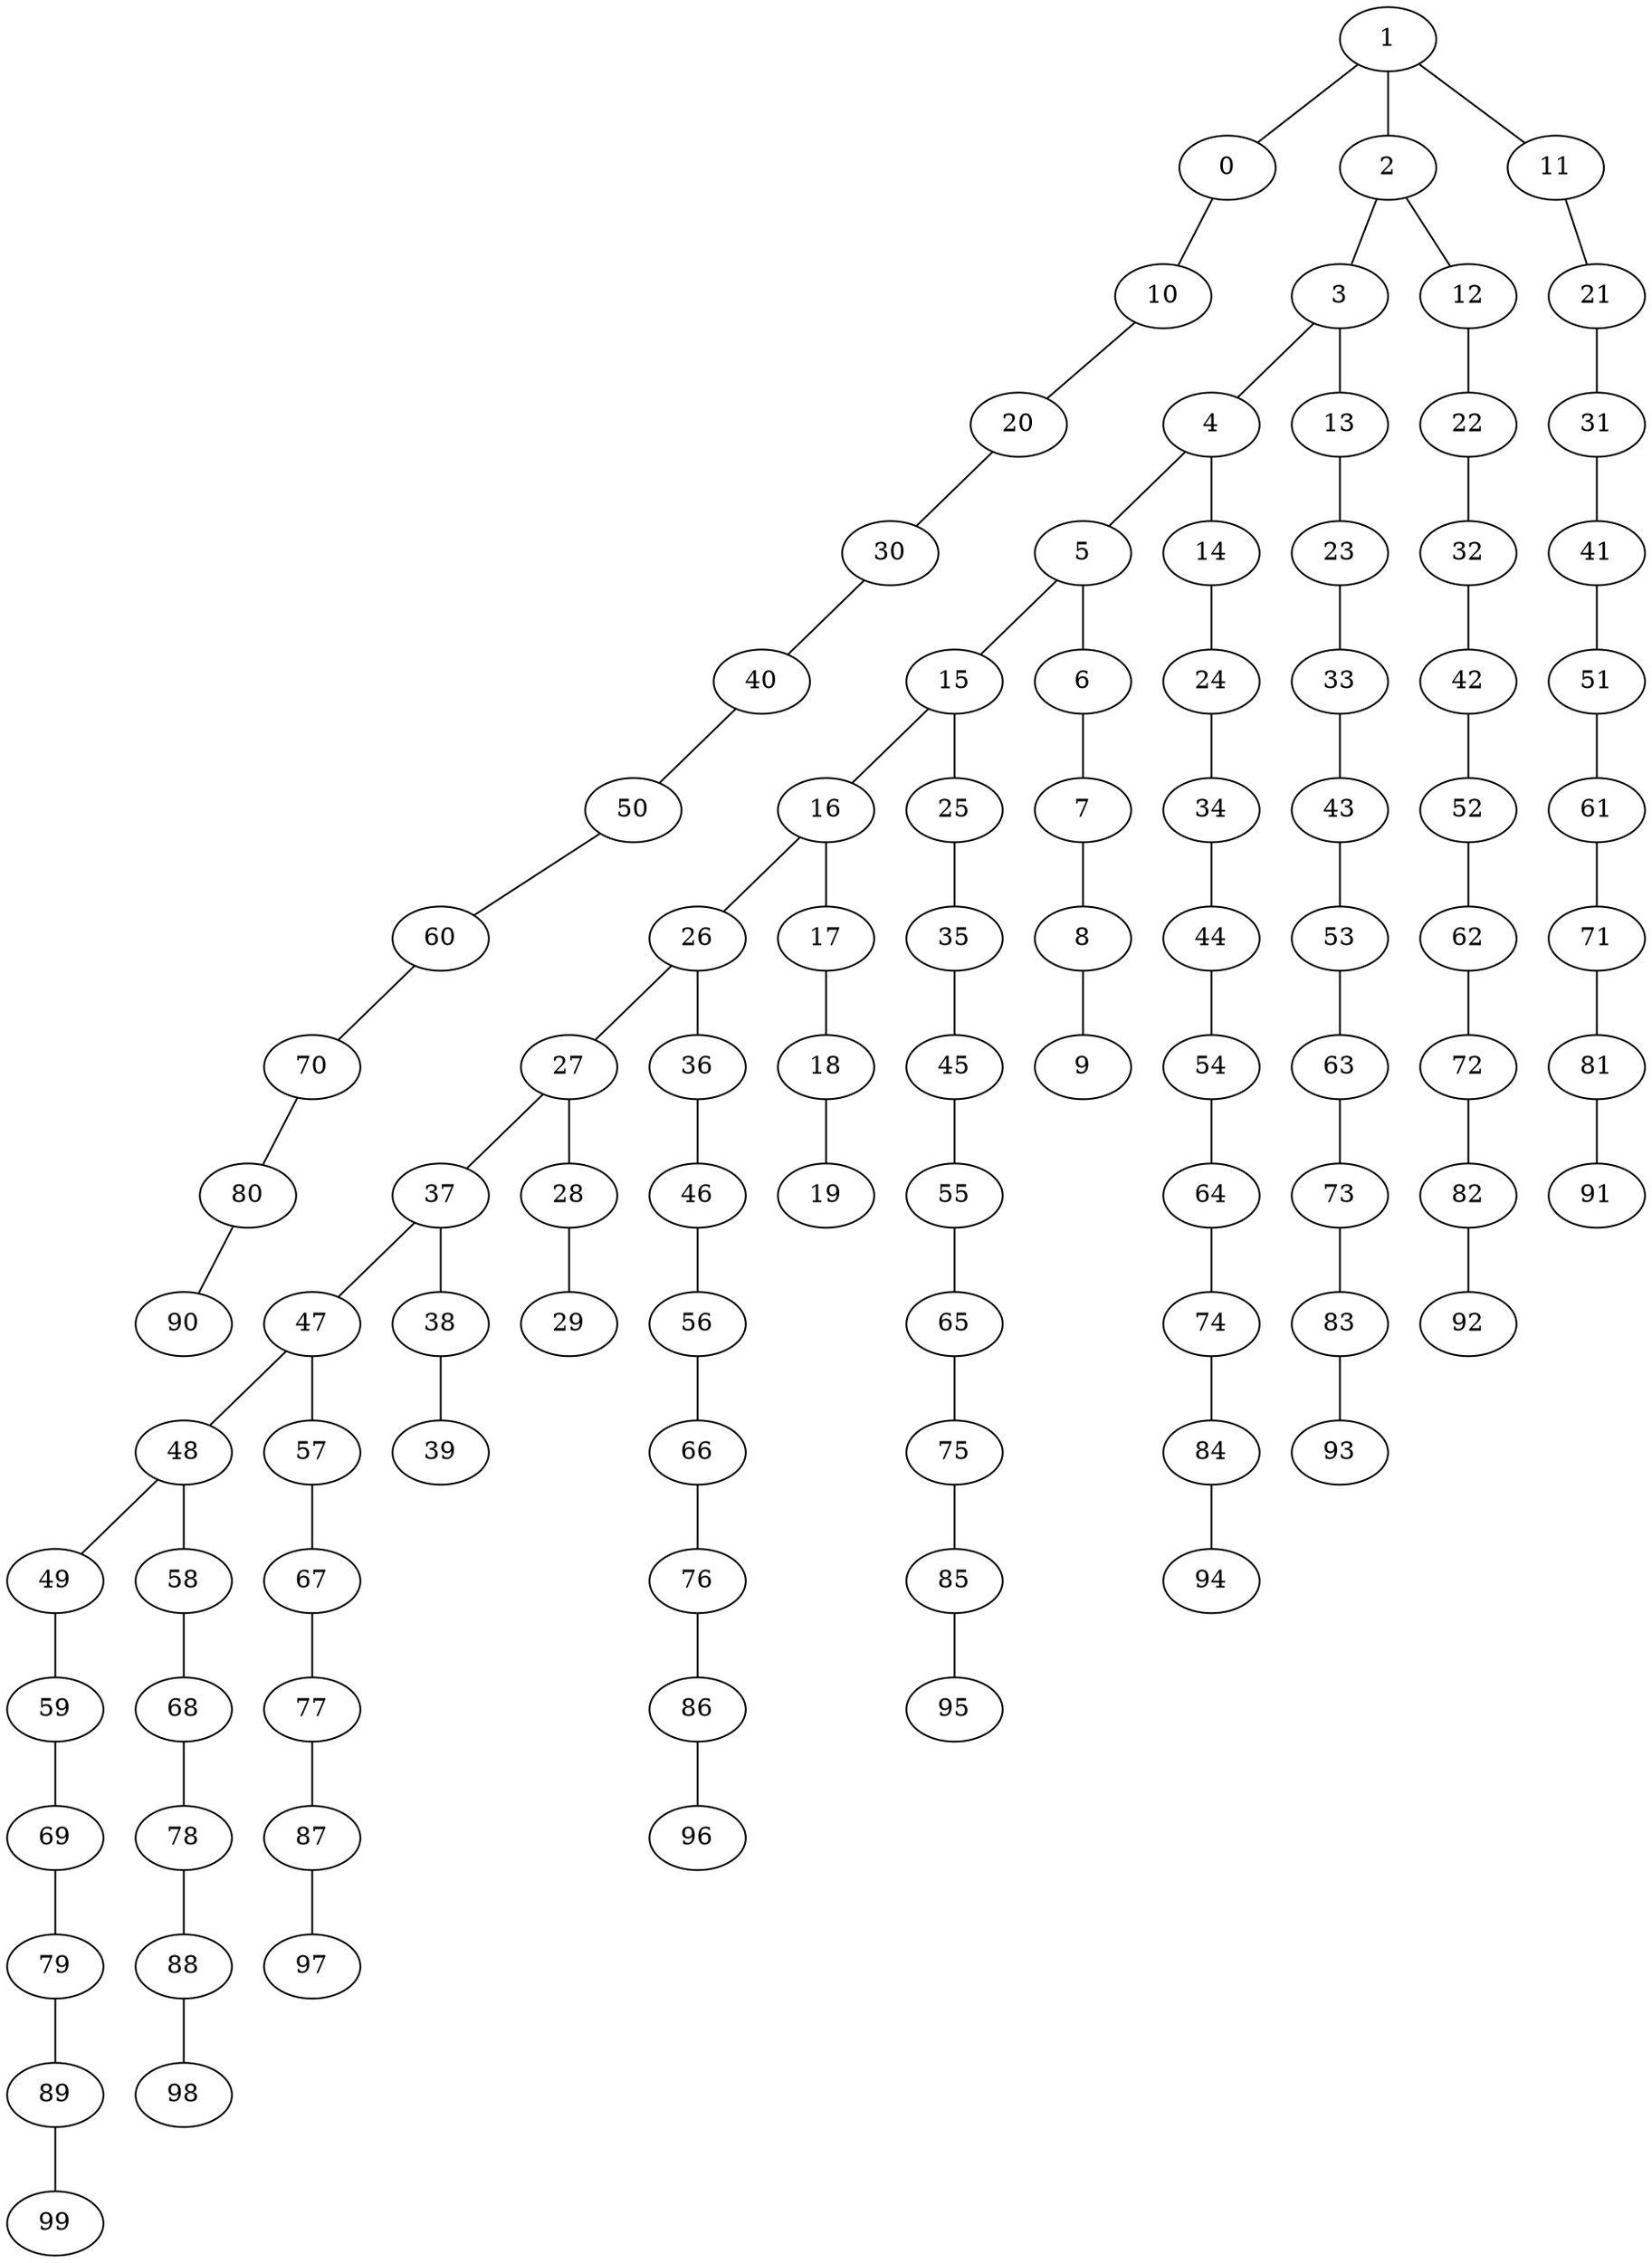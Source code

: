 strict graph G {
1;
0;
2;
11;
10;
3;
12;
21;
20;
4;
13;
22;
31;
30;
5;
14;
23;
32;
41;
40;
15;
6;
24;
33;
42;
51;
50;
16;
25;
7;
34;
43;
52;
61;
60;
26;
17;
35;
8;
44;
53;
62;
71;
70;
27;
36;
18;
45;
9;
54;
63;
72;
81;
80;
37;
28;
46;
19;
55;
64;
73;
82;
91;
90;
47;
38;
29;
56;
65;
74;
83;
92;
48;
57;
39;
66;
75;
84;
93;
49;
58;
67;
76;
85;
94;
59;
68;
77;
86;
95;
69;
78;
87;
96;
79;
88;
97;
89;
98;
99;
74 -- 84;
10 -- 20;
75 -- 85;
2 -- 3;
47 -- 57;
43 -- 53;
60 -- 70;
84 -- 94;
26 -- 27;
15 -- 25;
33 -- 43;
7 -- 8;
56 -- 66;
5 -- 15;
66 -- 76;
45 -- 55;
37 -- 47;
14 -- 24;
65 -- 75;
20 -- 30;
51 -- 61;
1 -- 2;
87 -- 97;
18 -- 19;
2 -- 12;
15 -- 16;
35 -- 45;
69 -- 79;
21 -- 31;
44 -- 54;
0 -- 10;
88 -- 98;
54 -- 64;
57 -- 67;
89 -- 99;
1 -- 11;
42 -- 52;
55 -- 65;
24 -- 34;
6 -- 7;
3 -- 13;
49 -- 59;
85 -- 95;
38 -- 39;
62 -- 72;
46 -- 56;
82 -- 92;
78 -- 88;
41 -- 51;
61 -- 71;
83 -- 93;
37 -- 38;
27 -- 28;
63 -- 73;
16 -- 26;
71 -- 81;
70 -- 80;
64 -- 74;
22 -- 32;
52 -- 62;
31 -- 41;
4 -- 5;
58 -- 68;
67 -- 77;
53 -- 63;
59 -- 69;
27 -- 37;
11 -- 21;
48 -- 49;
13 -- 23;
47 -- 48;
81 -- 91;
40 -- 50;
28 -- 29;
48 -- 58;
25 -- 35;
77 -- 87;
80 -- 90;
50 -- 60;
36 -- 46;
68 -- 78;
16 -- 17;
12 -- 22;
8 -- 9;
23 -- 33;
26 -- 36;
17 -- 18;
79 -- 89;
32 -- 42;
34 -- 44;
30 -- 40;
72 -- 82;
73 -- 83;
1 -- 0;
3 -- 4;
76 -- 86;
4 -- 14;
86 -- 96;
5 -- 6;
}
